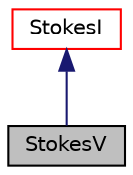 digraph "StokesV"
{
  bgcolor="transparent";
  edge [fontname="Helvetica",fontsize="10",labelfontname="Helvetica",labelfontsize="10"];
  node [fontname="Helvetica",fontsize="10",shape=record];
  Node1 [label="StokesV",height=0.2,width=0.4,color="black", fillcolor="grey75", style="filled" fontcolor="black"];
  Node2 -> Node1 [dir="back",color="midnightblue",fontsize="10",style="solid",fontname="Helvetica"];
  Node2 [label="StokesI",height=0.2,width=0.4,color="red",URL="$classFoam_1_1waveModels_1_1StokesI.html",tooltip="Stokes I wave model. "];
}
